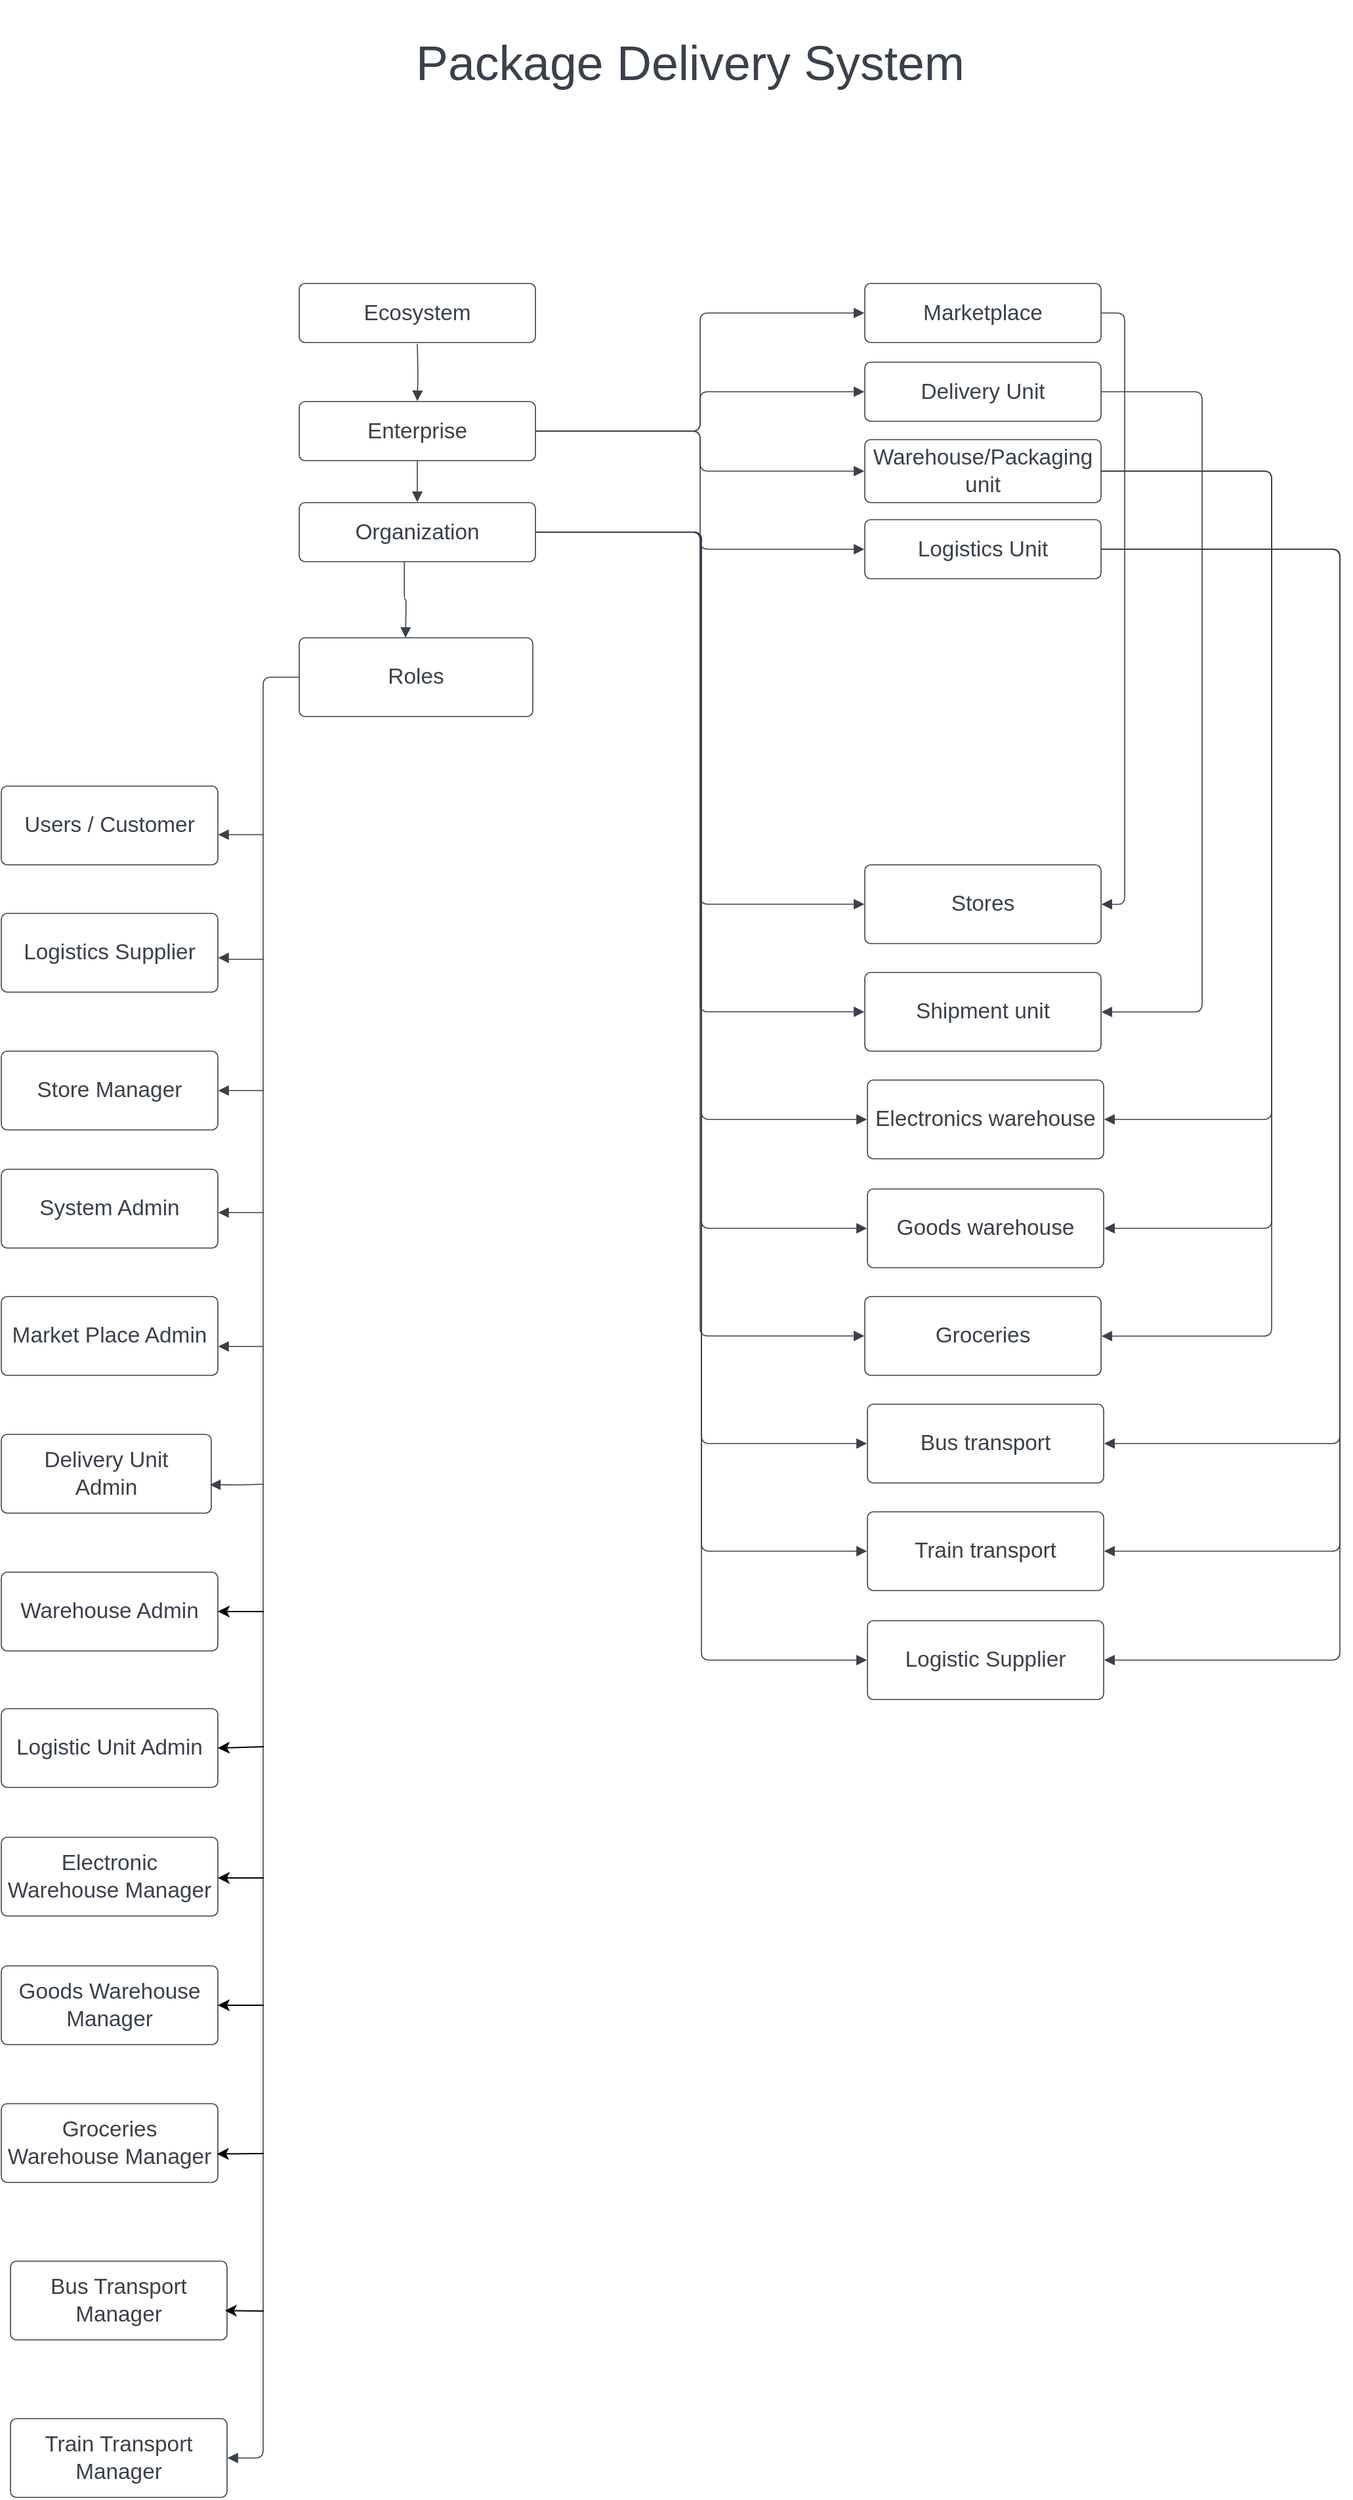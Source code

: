 <mxfile version="20.3.0" type="device"><diagram id="_KM4cDrB0EfIbskarzu1" name="Page-1"><mxGraphModel dx="1209" dy="3044" grid="1" gridSize="10" guides="1" tooltips="1" connect="1" arrows="1" fold="1" page="1" pageScale="1" pageWidth="850" pageHeight="1100" math="0" shadow="0"><root><mxCell id="0"/><mxCell id="1" parent="0"/><UserObject label="Marketplace" lucidchartObjectId="tSN~vLJCm10G" id="TguIyrNCBY1Vem0He5Pm-1"><mxCell style="html=1;overflow=block;blockSpacing=1;whiteSpace=wrap;fontSize=16.7;fontColor=#3a414a;spacing=3.8;strokeColor=#3a414a;strokeOpacity=100;rounded=1;absoluteArcSize=1;arcSize=9;strokeWidth=0.8;" vertex="1" parent="1"><mxGeometry x="698" y="-1925" width="180" height="45" as="geometry"/></mxCell></UserObject><UserObject label="Delivery Unit" lucidchartObjectId="tSN~O~~z7RpN" id="TguIyrNCBY1Vem0He5Pm-2"><mxCell style="html=1;overflow=block;blockSpacing=1;whiteSpace=wrap;fontSize=16.7;fontColor=#3a414a;spacing=3.8;strokeColor=#3a414a;strokeOpacity=100;rounded=1;absoluteArcSize=1;arcSize=9;strokeWidth=0.8;" vertex="1" parent="1"><mxGeometry x="698" y="-1865" width="180" height="45" as="geometry"/></mxCell></UserObject><UserObject label="Warehouse/Packaging unit" lucidchartObjectId="tSN~8DPMY.2r" id="TguIyrNCBY1Vem0He5Pm-3"><mxCell style="html=1;overflow=block;blockSpacing=1;whiteSpace=wrap;fontSize=16.7;fontColor=#3a414a;spacing=3.8;strokeColor=#3a414a;strokeOpacity=100;rounded=1;absoluteArcSize=1;arcSize=9;strokeWidth=0.8;" vertex="1" parent="1"><mxGeometry x="698" y="-1806" width="180" height="48" as="geometry"/></mxCell></UserObject><UserObject label="Logistics Unit" lucidchartObjectId="tSN~siSAzI_0" id="TguIyrNCBY1Vem0He5Pm-4"><mxCell style="html=1;overflow=block;blockSpacing=1;whiteSpace=wrap;fontSize=16.7;fontColor=#3a414a;spacing=3.8;strokeColor=#3a414a;strokeOpacity=100;rounded=1;absoluteArcSize=1;arcSize=9;strokeWidth=0.8;" vertex="1" parent="1"><mxGeometry x="698" y="-1745" width="180" height="45" as="geometry"/></mxCell></UserObject><UserObject label="Stores" lucidchartObjectId="tSN~NDd2UNOE" id="TguIyrNCBY1Vem0He5Pm-5"><mxCell style="html=1;overflow=block;blockSpacing=1;whiteSpace=wrap;fontSize=16.7;fontColor=#3a414a;spacing=3.8;strokeColor=#3a414a;strokeOpacity=100;rounded=1;absoluteArcSize=1;arcSize=9;strokeWidth=0.8;" vertex="1" parent="1"><mxGeometry x="698" y="-1482" width="180" height="60" as="geometry"/></mxCell></UserObject><UserObject label="Shipment unit" lucidchartObjectId="tSN~9L.P8kMw" id="TguIyrNCBY1Vem0He5Pm-6"><mxCell style="html=1;overflow=block;blockSpacing=1;whiteSpace=wrap;fontSize=16.7;fontColor=#3a414a;spacing=3.8;strokeColor=#3a414a;strokeOpacity=100;rounded=1;absoluteArcSize=1;arcSize=9;strokeWidth=0.8;" vertex="1" parent="1"><mxGeometry x="698" y="-1400" width="180" height="60" as="geometry"/></mxCell></UserObject><UserObject label="Electronics warehouse" lucidchartObjectId="tSN~ZNoK3hHA" id="TguIyrNCBY1Vem0He5Pm-7"><mxCell style="html=1;overflow=block;blockSpacing=1;whiteSpace=wrap;fontSize=16.7;fontColor=#3a414a;spacing=3.8;strokeColor=#3a414a;strokeOpacity=100;rounded=1;absoluteArcSize=1;arcSize=9;strokeWidth=0.8;" vertex="1" parent="1"><mxGeometry x="700" y="-1318" width="180" height="60" as="geometry"/></mxCell></UserObject><UserObject label="Goods warehouse" lucidchartObjectId="tSN~jDUK31ee" id="TguIyrNCBY1Vem0He5Pm-8"><mxCell style="html=1;overflow=block;blockSpacing=1;whiteSpace=wrap;fontSize=16.7;fontColor=#3a414a;spacing=3.8;strokeColor=#3a414a;strokeOpacity=100;rounded=1;absoluteArcSize=1;arcSize=9;strokeWidth=0.8;" vertex="1" parent="1"><mxGeometry x="700" y="-1235" width="180" height="60" as="geometry"/></mxCell></UserObject><UserObject label="Groceries" lucidchartObjectId="tSN~SnhnJPUl" id="TguIyrNCBY1Vem0He5Pm-9"><mxCell style="html=1;overflow=block;blockSpacing=1;whiteSpace=wrap;fontSize=16.7;fontColor=#3a414a;spacing=3.8;strokeColor=#3a414a;strokeOpacity=100;rounded=1;absoluteArcSize=1;arcSize=9;strokeWidth=0.8;" vertex="1" parent="1"><mxGeometry x="698" y="-1153" width="180" height="60" as="geometry"/></mxCell></UserObject><UserObject label="Package Delivery System" lucidchartObjectId="tSN~s5eZ_TBE" id="TguIyrNCBY1Vem0He5Pm-10"><mxCell style="html=1;overflow=block;blockSpacing=1;whiteSpace=wrap;fontSize=36.7;fontColor=#3a414a;spacing=3.8;strokeOpacity=0;fillOpacity=0;rounded=1;absoluteArcSize=1;arcSize=9;fillColor=#ffffff;strokeWidth=0.8;" vertex="1" parent="1"><mxGeometry x="310" y="-2140" width="510" height="95" as="geometry"/></mxCell></UserObject><UserObject label="Bus transport" lucidchartObjectId="tSN~DkGbWTEy" id="TguIyrNCBY1Vem0He5Pm-11"><mxCell style="html=1;overflow=block;blockSpacing=1;whiteSpace=wrap;fontSize=16.7;fontColor=#3a414a;spacing=3.8;strokeColor=#3a414a;strokeOpacity=100;rounded=1;absoluteArcSize=1;arcSize=9;strokeWidth=0.8;" vertex="1" parent="1"><mxGeometry x="700" y="-1071" width="180" height="60" as="geometry"/></mxCell></UserObject><UserObject label="Train transport" lucidchartObjectId="tSN~CgnWLvPT" id="TguIyrNCBY1Vem0He5Pm-12"><mxCell style="html=1;overflow=block;blockSpacing=1;whiteSpace=wrap;fontSize=16.7;fontColor=#3a414a;spacing=3.8;strokeColor=#3a414a;strokeOpacity=100;rounded=1;absoluteArcSize=1;arcSize=9;strokeWidth=0.8;" vertex="1" parent="1"><mxGeometry x="700" y="-989" width="180" height="60" as="geometry"/></mxCell></UserObject><UserObject label="Roles" lucidchartObjectId="tSN~dhndBhGU" id="TguIyrNCBY1Vem0He5Pm-13"><mxCell style="html=1;overflow=block;blockSpacing=1;whiteSpace=wrap;fontSize=16.7;fontColor=#3a414a;spacing=3.8;strokeColor=#3a414a;strokeOpacity=100;rounded=1;absoluteArcSize=1;arcSize=9;strokeWidth=0.8;" vertex="1" parent="1"><mxGeometry x="267" y="-1655" width="178" height="60" as="geometry"/></mxCell></UserObject><UserObject label="Users / Customer" lucidchartObjectId="tSN~Y90aUjg5" id="TguIyrNCBY1Vem0He5Pm-14"><mxCell style="html=1;overflow=block;blockSpacing=1;whiteSpace=wrap;fontSize=16.7;fontColor=#3a414a;spacing=3.8;strokeColor=#3a414a;strokeOpacity=100;rounded=1;absoluteArcSize=1;arcSize=9;strokeWidth=0.8;" vertex="1" parent="1"><mxGeometry x="40" y="-1542" width="165" height="60" as="geometry"/></mxCell></UserObject><UserObject label="Market Place Admin" lucidchartObjectId="tSN~5wTDY0Ns" id="TguIyrNCBY1Vem0He5Pm-15"><mxCell style="html=1;overflow=block;blockSpacing=1;whiteSpace=wrap;fontSize=16.7;fontColor=#3a414a;spacing=3.8;strokeColor=#3a414a;strokeOpacity=100;rounded=1;absoluteArcSize=1;arcSize=9;strokeWidth=0.8;" vertex="1" parent="1"><mxGeometry x="40" y="-1153" width="165" height="60" as="geometry"/></mxCell></UserObject><UserObject label="Logistic Supplier" lucidchartObjectId="tSN~a6cy~Z0o" id="TguIyrNCBY1Vem0He5Pm-16"><mxCell style="html=1;overflow=block;blockSpacing=1;whiteSpace=wrap;fontSize=16.7;fontColor=#3a414a;spacing=3.8;strokeColor=#3a414a;strokeOpacity=100;rounded=1;absoluteArcSize=1;arcSize=9;strokeWidth=0.8;" vertex="1" parent="1"><mxGeometry x="700" y="-906" width="180" height="60" as="geometry"/></mxCell></UserObject><UserObject label="" lucidchartObjectId="bUN~YEkb4Kt9" id="TguIyrNCBY1Vem0He5Pm-17"><mxCell style="html=1;jettySize=18;whiteSpace=wrap;fontSize=13;strokeColor=#3a414a;strokeOpacity=100;strokeWidth=0.8;rounded=1;arcSize=12;edgeStyle=orthogonalEdgeStyle;startArrow=none;endArrow=block;endFill=1;exitX=1.002;exitY=0.5;exitPerimeter=0;entryX=1.002;entryY=0.502;entryPerimeter=0;" edge="1" parent="1" source="TguIyrNCBY1Vem0He5Pm-1" target="TguIyrNCBY1Vem0He5Pm-5"><mxGeometry width="100" height="100" relative="1" as="geometry"><Array as="points"/></mxGeometry></mxCell></UserObject><UserObject label="" lucidchartObjectId="hUN~eSsBcn6v" id="TguIyrNCBY1Vem0He5Pm-18"><mxCell style="html=1;jettySize=18;whiteSpace=wrap;fontSize=13;strokeColor=#3a414a;strokeOpacity=100;strokeWidth=0.8;rounded=1;arcSize=12;edgeStyle=orthogonalEdgeStyle;startArrow=none;endArrow=block;endFill=1;exitX=1.002;exitY=0.5;exitPerimeter=0;entryX=1.002;entryY=0.502;entryPerimeter=0;" edge="1" parent="1" source="TguIyrNCBY1Vem0He5Pm-2" target="TguIyrNCBY1Vem0He5Pm-6"><mxGeometry width="100" height="100" relative="1" as="geometry"><Array as="points"><mxPoint x="955" y="-1842"/><mxPoint x="955" y="-1370"/></Array></mxGeometry></mxCell></UserObject><UserObject label="" lucidchartObjectId="CUN~DBPP5UF8" id="TguIyrNCBY1Vem0He5Pm-19"><mxCell style="html=1;jettySize=18;whiteSpace=wrap;fontSize=13;strokeColor=#3a414a;strokeOpacity=100;strokeWidth=0.8;rounded=1;arcSize=12;edgeStyle=orthogonalEdgeStyle;startArrow=none;endArrow=block;endFill=1;exitX=1.002;exitY=0.5;exitPerimeter=0;entryX=1.002;entryY=0.502;entryPerimeter=0;" edge="1" parent="1" source="TguIyrNCBY1Vem0He5Pm-3" target="TguIyrNCBY1Vem0He5Pm-9"><mxGeometry width="100" height="100" relative="1" as="geometry"><Array as="points"><mxPoint x="1008" y="-1782"/><mxPoint x="1008" y="-1123"/></Array></mxGeometry></mxCell></UserObject><UserObject label="" lucidchartObjectId="SUN~gZeoN06Q" id="TguIyrNCBY1Vem0He5Pm-20"><mxCell style="html=1;jettySize=18;whiteSpace=wrap;fontSize=13;strokeColor=#3a414a;strokeOpacity=100;strokeWidth=0.8;rounded=1;arcSize=12;edgeStyle=orthogonalEdgeStyle;startArrow=none;endArrow=block;endFill=1;exitX=1.002;exitY=0.5;exitPerimeter=0;entryX=1.002;entryY=0.5;entryPerimeter=0;" edge="1" parent="1" source="TguIyrNCBY1Vem0He5Pm-4" target="TguIyrNCBY1Vem0He5Pm-11"><mxGeometry width="100" height="100" relative="1" as="geometry"><Array as="points"><mxPoint x="1060" y="-1722"/><mxPoint x="1060" y="-1041"/></Array></mxGeometry></mxCell></UserObject><UserObject label="" lucidchartObjectId="7UN~zGNMoYr0" id="TguIyrNCBY1Vem0He5Pm-21"><mxCell style="html=1;jettySize=18;whiteSpace=wrap;fontSize=13;strokeColor=#3a414a;strokeOpacity=100;strokeWidth=0.8;rounded=1;arcSize=12;edgeStyle=orthogonalEdgeStyle;startArrow=none;endArrow=block;endFill=1;exitX=1.002;exitY=0.5;exitPerimeter=0;entryX=1.002;entryY=0.5;entryPerimeter=0;" edge="1" parent="1" source="TguIyrNCBY1Vem0He5Pm-4" target="TguIyrNCBY1Vem0He5Pm-12"><mxGeometry width="100" height="100" relative="1" as="geometry"><Array as="points"><mxPoint x="1060" y="-1722"/><mxPoint x="1060" y="-959"/></Array></mxGeometry></mxCell></UserObject><UserObject label="" lucidchartObjectId="fVN~CTbBrCxQ" id="TguIyrNCBY1Vem0He5Pm-22"><mxCell style="html=1;jettySize=18;whiteSpace=wrap;fontSize=13;strokeColor=#3a414a;strokeOpacity=100;strokeWidth=0.8;rounded=1;arcSize=12;edgeStyle=orthogonalEdgeStyle;startArrow=none;endArrow=block;endFill=1;exitX=1.002;exitY=0.5;exitPerimeter=0;entryX=1.002;entryY=0.5;entryPerimeter=0;" edge="1" parent="1" source="TguIyrNCBY1Vem0He5Pm-4" target="TguIyrNCBY1Vem0He5Pm-16"><mxGeometry width="100" height="100" relative="1" as="geometry"><Array as="points"><mxPoint x="1060" y="-1722"/><mxPoint x="1060" y="-876"/></Array></mxGeometry></mxCell></UserObject><UserObject label="" lucidchartObjectId="zVN~wTkjV6k9" id="TguIyrNCBY1Vem0He5Pm-23"><mxCell style="html=1;jettySize=18;whiteSpace=wrap;fontSize=13;strokeColor=#3a414a;strokeOpacity=100;strokeWidth=0.8;rounded=1;arcSize=12;edgeStyle=orthogonalEdgeStyle;startArrow=none;endArrow=block;endFill=1;exitX=1.002;exitY=0.5;exitPerimeter=0;entryX=1.002;entryY=0.5;entryPerimeter=0;" edge="1" parent="1" source="TguIyrNCBY1Vem0He5Pm-3" target="TguIyrNCBY1Vem0He5Pm-7"><mxGeometry width="100" height="100" relative="1" as="geometry"><Array as="points"><mxPoint x="1008" y="-1782"/><mxPoint x="1008" y="-1288"/></Array></mxGeometry></mxCell></UserObject><UserObject label="" lucidchartObjectId="LVN~q8MSu2B1" id="TguIyrNCBY1Vem0He5Pm-24"><mxCell style="html=1;jettySize=18;whiteSpace=wrap;fontSize=13;strokeColor=#3a414a;strokeOpacity=100;strokeWidth=0.8;rounded=1;arcSize=12;edgeStyle=orthogonalEdgeStyle;startArrow=none;endArrow=block;endFill=1;exitX=1.002;exitY=0.5;exitPerimeter=0;entryX=1.002;entryY=0.5;entryPerimeter=0;" edge="1" parent="1" source="TguIyrNCBY1Vem0He5Pm-3" target="TguIyrNCBY1Vem0He5Pm-8"><mxGeometry width="100" height="100" relative="1" as="geometry"><Array as="points"><mxPoint x="1008" y="-1782"/><mxPoint x="1008" y="-1205"/></Array></mxGeometry></mxCell></UserObject><UserObject label="Store Manager" lucidchartObjectId="jXN~RTO-Z6fX" id="TguIyrNCBY1Vem0He5Pm-25"><mxCell style="html=1;overflow=block;blockSpacing=1;whiteSpace=wrap;fontSize=16.7;fontColor=#3a414a;spacing=3.8;strokeColor=#3a414a;strokeOpacity=100;rounded=1;absoluteArcSize=1;arcSize=9;strokeWidth=0.8;" vertex="1" parent="1"><mxGeometry x="40" y="-1340" width="165" height="60" as="geometry"/></mxCell></UserObject><UserObject label="Ecosystem" lucidchartObjectId="SYN~JrMBCRuX" id="TguIyrNCBY1Vem0He5Pm-26"><mxCell style="html=1;overflow=block;blockSpacing=1;whiteSpace=wrap;fontSize=16.7;fontColor=#3a414a;spacing=3.8;strokeColor=#3a414a;strokeOpacity=100;rounded=1;absoluteArcSize=1;arcSize=9;strokeWidth=0.8;" vertex="1" parent="1"><mxGeometry x="267" y="-1925" width="180" height="45" as="geometry"/></mxCell></UserObject><UserObject label="Enterprise" lucidchartObjectId="SYN~NvYu~0KY" id="TguIyrNCBY1Vem0He5Pm-27"><mxCell style="html=1;overflow=block;blockSpacing=1;whiteSpace=wrap;fontSize=16.7;fontColor=#3a414a;spacing=3.8;strokeColor=#3a414a;strokeOpacity=100;rounded=1;absoluteArcSize=1;arcSize=9;strokeWidth=0.8;" vertex="1" parent="1"><mxGeometry x="267" y="-1835" width="180" height="45" as="geometry"/></mxCell></UserObject><UserObject label="" lucidchartObjectId="SYN~x406wvF~" id="TguIyrNCBY1Vem0He5Pm-28"><mxCell style="html=1;jettySize=18;whiteSpace=wrap;fontSize=13;strokeColor=#3a414a;strokeOpacity=100;strokeWidth=0.8;rounded=1;arcSize=12;edgeStyle=orthogonalEdgeStyle;startArrow=none;endArrow=block;endFill=1;exitX=1.002;exitY=0.5;exitPerimeter=0;entryX=-0.002;entryY=0.5;entryPerimeter=0;" edge="1" parent="1" source="TguIyrNCBY1Vem0He5Pm-27" target="TguIyrNCBY1Vem0He5Pm-1"><mxGeometry width="100" height="100" relative="1" as="geometry"><Array as="points"/></mxGeometry></mxCell></UserObject><UserObject label="" lucidchartObjectId="SYN~-cWfpF0e" id="TguIyrNCBY1Vem0He5Pm-29"><mxCell style="html=1;jettySize=18;whiteSpace=wrap;fontSize=13;strokeColor=#3a414a;strokeOpacity=100;strokeWidth=0.8;rounded=1;arcSize=12;edgeStyle=orthogonalEdgeStyle;startArrow=none;endArrow=block;endFill=1;exitX=1.002;exitY=0.5;exitPerimeter=0;entryX=-0.002;entryY=0.5;entryPerimeter=0;" edge="1" parent="1" source="TguIyrNCBY1Vem0He5Pm-27" target="TguIyrNCBY1Vem0He5Pm-2"><mxGeometry width="100" height="100" relative="1" as="geometry"><Array as="points"/></mxGeometry></mxCell></UserObject><UserObject label="" lucidchartObjectId="SYN~~saYY6I4" id="TguIyrNCBY1Vem0He5Pm-30"><mxCell style="html=1;jettySize=18;whiteSpace=wrap;fontSize=13;strokeColor=#3a414a;strokeOpacity=100;strokeWidth=0.8;rounded=1;arcSize=12;edgeStyle=orthogonalEdgeStyle;startArrow=none;endArrow=block;endFill=1;exitX=1.002;exitY=0.5;exitPerimeter=0;entryX=-0.002;entryY=0.5;entryPerimeter=0;" edge="1" parent="1" source="TguIyrNCBY1Vem0He5Pm-27" target="TguIyrNCBY1Vem0He5Pm-3"><mxGeometry width="100" height="100" relative="1" as="geometry"><Array as="points"/></mxGeometry></mxCell></UserObject><UserObject label="" lucidchartObjectId="SYN~utiJjojd" id="TguIyrNCBY1Vem0He5Pm-31"><mxCell style="html=1;jettySize=18;whiteSpace=wrap;fontSize=13;strokeColor=#3a414a;strokeOpacity=100;strokeWidth=0.8;rounded=1;arcSize=12;edgeStyle=orthogonalEdgeStyle;startArrow=none;endArrow=block;endFill=1;entryX=0.5;entryY=-0.008;entryPerimeter=0;" edge="1" parent="1" target="TguIyrNCBY1Vem0He5Pm-27"><mxGeometry width="100" height="100" relative="1" as="geometry"><Array as="points"/><mxPoint x="357" y="-1879" as="sourcePoint"/></mxGeometry></mxCell></UserObject><UserObject label="" lucidchartObjectId="SYN~1u2w6J3N" id="TguIyrNCBY1Vem0He5Pm-32"><mxCell style="html=1;jettySize=18;whiteSpace=wrap;fontSize=13;strokeColor=#3a414a;strokeOpacity=100;strokeWidth=0.8;rounded=1;arcSize=12;edgeStyle=orthogonalEdgeStyle;startArrow=none;endArrow=block;endFill=1;exitX=0.445;exitY=1.008;exitPerimeter=0;" edge="1" parent="1" source="TguIyrNCBY1Vem0He5Pm-34"><mxGeometry width="100" height="100" relative="1" as="geometry"><Array as="points"/><mxPoint x="348" y="-1655" as="targetPoint"/></mxGeometry></mxCell></UserObject><UserObject label="" lucidchartObjectId="SYN~ySkYTe_g" id="TguIyrNCBY1Vem0He5Pm-33"><mxCell style="html=1;jettySize=18;whiteSpace=wrap;fontSize=13;strokeColor=#3a414a;strokeOpacity=100;strokeWidth=0.8;rounded=1;arcSize=12;edgeStyle=orthogonalEdgeStyle;startArrow=none;endArrow=block;endFill=1;exitX=1.002;exitY=0.5;exitPerimeter=0;entryX=-0.002;entryY=0.5;entryPerimeter=0;" edge="1" parent="1" source="TguIyrNCBY1Vem0He5Pm-27" target="TguIyrNCBY1Vem0He5Pm-4"><mxGeometry width="100" height="100" relative="1" as="geometry"><Array as="points"/></mxGeometry></mxCell></UserObject><UserObject label="Organization" lucidchartObjectId="x2N~.MVEPT6." id="TguIyrNCBY1Vem0He5Pm-34"><mxCell style="html=1;overflow=block;blockSpacing=1;whiteSpace=wrap;fontSize=16.7;fontColor=#3a414a;spacing=3.8;strokeColor=#3a414a;strokeOpacity=100;rounded=1;absoluteArcSize=1;arcSize=9;strokeWidth=0.8;" vertex="1" parent="1"><mxGeometry x="267" y="-1758" width="180" height="45" as="geometry"/></mxCell></UserObject><UserObject label="" lucidchartObjectId="p3N~YNfLUSI4" id="TguIyrNCBY1Vem0He5Pm-35"><mxCell style="html=1;jettySize=18;whiteSpace=wrap;fontSize=13;strokeColor=#3a414a;strokeOpacity=100;strokeWidth=0.8;rounded=1;arcSize=12;edgeStyle=orthogonalEdgeStyle;startArrow=none;endArrow=block;endFill=1;exitX=0.5;exitY=1.008;exitPerimeter=0;entryX=0.5;entryY=-0.008;entryPerimeter=0;" edge="1" parent="1" source="TguIyrNCBY1Vem0He5Pm-27" target="TguIyrNCBY1Vem0He5Pm-34"><mxGeometry width="100" height="100" relative="1" as="geometry"><Array as="points"/></mxGeometry></mxCell></UserObject><UserObject label="" lucidchartObjectId="V3N~2B8aoF8s" id="TguIyrNCBY1Vem0He5Pm-36"><mxCell style="html=1;jettySize=18;whiteSpace=wrap;fontSize=13;strokeColor=#3a414a;strokeOpacity=100;strokeWidth=0.8;rounded=1;arcSize=12;edgeStyle=orthogonalEdgeStyle;startArrow=none;endArrow=block;endFill=1;exitX=1.002;exitY=0.5;exitPerimeter=0;entryX=-0.002;entryY=0.5;entryPerimeter=0;" edge="1" parent="1" source="TguIyrNCBY1Vem0He5Pm-34" target="TguIyrNCBY1Vem0He5Pm-5"><mxGeometry width="100" height="100" relative="1" as="geometry"><Array as="points"/></mxGeometry></mxCell></UserObject><UserObject label="" lucidchartObjectId="73N~XwETkp4V" id="TguIyrNCBY1Vem0He5Pm-37"><mxCell style="html=1;jettySize=18;whiteSpace=wrap;fontSize=13;strokeColor=#3a414a;strokeOpacity=100;strokeWidth=0.8;rounded=1;arcSize=12;edgeStyle=orthogonalEdgeStyle;startArrow=none;endArrow=block;endFill=1;exitX=1.002;exitY=0.5;exitPerimeter=0;entryX=-0.002;entryY=0.5;entryPerimeter=0;" edge="1" parent="1" source="TguIyrNCBY1Vem0He5Pm-34" target="TguIyrNCBY1Vem0He5Pm-6"><mxGeometry width="100" height="100" relative="1" as="geometry"><Array as="points"/></mxGeometry></mxCell></UserObject><UserObject label="" lucidchartObjectId="m4N~-xgMmplm" id="TguIyrNCBY1Vem0He5Pm-38"><mxCell style="html=1;jettySize=18;whiteSpace=wrap;fontSize=13;strokeColor=#3a414a;strokeOpacity=100;strokeWidth=0.8;rounded=1;arcSize=12;edgeStyle=orthogonalEdgeStyle;startArrow=none;endArrow=block;endFill=1;exitX=1.002;exitY=0.5;exitPerimeter=0;entryX=-0.002;entryY=0.5;entryPerimeter=0;" edge="1" parent="1" source="TguIyrNCBY1Vem0He5Pm-34" target="TguIyrNCBY1Vem0He5Pm-7"><mxGeometry width="100" height="100" relative="1" as="geometry"><Array as="points"/></mxGeometry></mxCell></UserObject><UserObject label="" lucidchartObjectId="J4N~wBIKY.2Q" id="TguIyrNCBY1Vem0He5Pm-39"><mxCell style="html=1;jettySize=18;whiteSpace=wrap;fontSize=13;strokeColor=#3a414a;strokeOpacity=100;strokeWidth=0.8;rounded=1;arcSize=12;edgeStyle=orthogonalEdgeStyle;startArrow=none;endArrow=block;endFill=1;exitX=1.002;exitY=0.5;exitPerimeter=0;entryX=-0.002;entryY=0.5;entryPerimeter=0;" edge="1" parent="1" source="TguIyrNCBY1Vem0He5Pm-34" target="TguIyrNCBY1Vem0He5Pm-8"><mxGeometry width="100" height="100" relative="1" as="geometry"><Array as="points"/></mxGeometry></mxCell></UserObject><UserObject label="" lucidchartObjectId="T4N~bqn62h0x" id="TguIyrNCBY1Vem0He5Pm-40"><mxCell style="html=1;jettySize=18;whiteSpace=wrap;fontSize=13;strokeColor=#3a414a;strokeOpacity=100;strokeWidth=0.8;rounded=1;arcSize=12;edgeStyle=orthogonalEdgeStyle;startArrow=none;endArrow=block;endFill=1;exitX=1.002;exitY=0.5;exitPerimeter=0;entryX=-0.002;entryY=0.5;entryPerimeter=0;" edge="1" parent="1" source="TguIyrNCBY1Vem0He5Pm-34" target="TguIyrNCBY1Vem0He5Pm-9"><mxGeometry width="100" height="100" relative="1" as="geometry"><Array as="points"/></mxGeometry></mxCell></UserObject><UserObject label="" lucidchartObjectId="64N~zER9DNFB" id="TguIyrNCBY1Vem0He5Pm-41"><mxCell style="html=1;jettySize=18;whiteSpace=wrap;fontSize=13;strokeColor=#3a414a;strokeOpacity=100;strokeWidth=0.8;rounded=1;arcSize=12;edgeStyle=orthogonalEdgeStyle;startArrow=none;endArrow=block;endFill=1;exitX=1.002;exitY=0.5;exitPerimeter=0;entryX=-0.002;entryY=0.5;entryPerimeter=0;" edge="1" parent="1" source="TguIyrNCBY1Vem0He5Pm-34" target="TguIyrNCBY1Vem0He5Pm-11"><mxGeometry width="100" height="100" relative="1" as="geometry"><Array as="points"/></mxGeometry></mxCell></UserObject><UserObject label="" lucidchartObjectId="g5N~yy9yt6.4" id="TguIyrNCBY1Vem0He5Pm-42"><mxCell style="html=1;jettySize=18;whiteSpace=wrap;fontSize=13;strokeColor=#3a414a;strokeOpacity=100;strokeWidth=0.8;rounded=1;arcSize=12;edgeStyle=orthogonalEdgeStyle;startArrow=none;endArrow=block;endFill=1;exitX=1.002;exitY=0.5;exitPerimeter=0;entryX=-0.002;entryY=0.5;entryPerimeter=0;" edge="1" parent="1" source="TguIyrNCBY1Vem0He5Pm-34" target="TguIyrNCBY1Vem0He5Pm-12"><mxGeometry width="100" height="100" relative="1" as="geometry"><Array as="points"/></mxGeometry></mxCell></UserObject><UserObject label="" lucidchartObjectId="t5N~luWsD86X" id="TguIyrNCBY1Vem0He5Pm-43"><mxCell style="html=1;jettySize=18;whiteSpace=wrap;fontSize=13;strokeColor=#3a414a;strokeOpacity=100;strokeWidth=0.8;rounded=1;arcSize=12;edgeStyle=orthogonalEdgeStyle;startArrow=none;endArrow=block;endFill=1;exitX=1.002;exitY=0.5;exitPerimeter=0;entryX=-0.002;entryY=0.5;entryPerimeter=0;" edge="1" parent="1" source="TguIyrNCBY1Vem0He5Pm-34" target="TguIyrNCBY1Vem0He5Pm-16"><mxGeometry width="100" height="100" relative="1" as="geometry"><Array as="points"/></mxGeometry></mxCell></UserObject><UserObject label="Delivery Unit &lt;br&gt;Admin" lucidchartObjectId="aDP~PGPCfzHP" id="TguIyrNCBY1Vem0He5Pm-44"><mxCell style="points=[[0.804,0.323,0]];html=1;overflow=block;blockSpacing=1;whiteSpace=wrap;fontSize=16.7;fontColor=#3a414a;spacing=3.8;strokeColor=#3a414a;strokeOpacity=100;rounded=1;absoluteArcSize=1;arcSize=9;strokeWidth=0.8;" vertex="1" parent="1"><mxGeometry x="40" y="-1048" width="160" height="60" as="geometry"/></mxCell></UserObject><UserObject label="Warehouse Admin" lucidchartObjectId="RDP~3jLowXlu" id="TguIyrNCBY1Vem0He5Pm-45"><mxCell style="html=1;overflow=block;blockSpacing=1;whiteSpace=wrap;fontSize=16.7;fontColor=#3a414a;spacing=3.8;strokeColor=#3a414a;strokeOpacity=100;rounded=1;absoluteArcSize=1;arcSize=9;strokeWidth=0.8;" vertex="1" parent="1"><mxGeometry x="40" y="-943" width="165" height="60" as="geometry"/></mxCell></UserObject><UserObject label="Logistic Unit Admin" lucidchartObjectId="pGP~9AlvLMV0" id="TguIyrNCBY1Vem0He5Pm-46"><mxCell style="html=1;overflow=block;blockSpacing=1;whiteSpace=wrap;fontSize=16.7;fontColor=#3a414a;spacing=3.8;strokeColor=#3a414a;strokeOpacity=100;rounded=1;absoluteArcSize=1;arcSize=9;strokeWidth=0.8;" vertex="1" parent="1"><mxGeometry x="40" y="-839" width="165" height="60" as="geometry"/></mxCell></UserObject><UserObject label="Electronic  Warehouse Manager" lucidchartObjectId="EHP~YQ.~IEJH" id="TguIyrNCBY1Vem0He5Pm-47"><mxCell style="html=1;overflow=block;blockSpacing=1;whiteSpace=wrap;fontSize=16.7;fontColor=#3a414a;spacing=3.8;strokeColor=#3a414a;strokeOpacity=100;rounded=1;absoluteArcSize=1;arcSize=9;strokeWidth=0.8;" vertex="1" parent="1"><mxGeometry x="40" y="-741" width="165" height="60" as="geometry"/></mxCell></UserObject><UserObject label="Goods Warehouse Manager" lucidchartObjectId="zIP~dOQMaEuy" id="TguIyrNCBY1Vem0He5Pm-48"><mxCell style="html=1;overflow=block;blockSpacing=1;whiteSpace=wrap;fontSize=16.7;fontColor=#3a414a;spacing=3.8;strokeColor=#3a414a;strokeOpacity=100;rounded=1;absoluteArcSize=1;arcSize=9;strokeWidth=0.8;" vertex="1" parent="1"><mxGeometry x="40" y="-643" width="165" height="60" as="geometry"/></mxCell></UserObject><UserObject label="Groceries Warehouse Manager" lucidchartObjectId="-IP~WVrkgcwa" id="TguIyrNCBY1Vem0He5Pm-49"><mxCell style="html=1;overflow=block;blockSpacing=1;whiteSpace=wrap;fontSize=16.7;fontColor=#3a414a;spacing=3.8;strokeColor=#3a414a;strokeOpacity=100;rounded=1;absoluteArcSize=1;arcSize=9;strokeWidth=0.8;" vertex="1" parent="1"><mxGeometry x="40" y="-538" width="165" height="60" as="geometry"/></mxCell></UserObject><UserObject label="Bus Transport Manager" lucidchartObjectId="sLP~SIE8shRS" id="TguIyrNCBY1Vem0He5Pm-50"><mxCell style="html=1;overflow=block;blockSpacing=1;whiteSpace=wrap;fontSize=16.7;fontColor=#3a414a;spacing=3.8;strokeColor=#3a414a;strokeOpacity=100;rounded=1;absoluteArcSize=1;arcSize=9;strokeWidth=0.8;" vertex="1" parent="1"><mxGeometry x="47" y="-418" width="165" height="60" as="geometry"/></mxCell></UserObject><UserObject label="Train Transport Manager" lucidchartObjectId="MLP~xOkIbmH7" id="TguIyrNCBY1Vem0He5Pm-51"><mxCell style="html=1;overflow=block;blockSpacing=1;whiteSpace=wrap;fontSize=16.7;fontColor=#3a414a;spacing=3.8;strokeColor=#3a414a;strokeOpacity=100;rounded=1;absoluteArcSize=1;arcSize=9;strokeWidth=0.8;" vertex="1" parent="1"><mxGeometry x="47" y="-298" width="165" height="60" as="geometry"/></mxCell></UserObject><UserObject label="Logistics Supplier" lucidchartObjectId="3OP~mNyQ_7F~" id="TguIyrNCBY1Vem0He5Pm-52"><mxCell style="html=1;overflow=block;blockSpacing=1;whiteSpace=wrap;fontSize=16.7;fontColor=#3a414a;spacing=3.8;strokeColor=#3a414a;strokeOpacity=100;rounded=1;absoluteArcSize=1;arcSize=9;strokeWidth=0.8;" vertex="1" parent="1"><mxGeometry x="40" y="-1445" width="165" height="60" as="geometry"/></mxCell></UserObject><UserObject label="System Admin" lucidchartObjectId="4QP~~hcnSGV8" id="TguIyrNCBY1Vem0He5Pm-53"><mxCell style="html=1;overflow=block;blockSpacing=1;whiteSpace=wrap;fontSize=16.7;fontColor=#3a414a;spacing=3.8;strokeColor=#3a414a;strokeOpacity=100;rounded=1;absoluteArcSize=1;arcSize=9;strokeWidth=0.8;" vertex="1" parent="1"><mxGeometry x="40" y="-1250" width="165" height="60" as="geometry"/></mxCell></UserObject><UserObject label="" lucidchartObjectId="ESP~45m.1XPR" id="TguIyrNCBY1Vem0He5Pm-54"><mxCell style="html=1;jettySize=18;whiteSpace=wrap;fontSize=13;strokeColor=#3a414a;strokeOpacity=100;strokeWidth=0.8;rounded=1;arcSize=12;edgeStyle=orthogonalEdgeStyle;startArrow=none;endArrow=block;endFill=1;exitX=-0.002;exitY=0.5;exitPerimeter=0;entryX=1.002;entryY=0.5;entryPerimeter=0;" edge="1" parent="1" source="TguIyrNCBY1Vem0He5Pm-13" target="TguIyrNCBY1Vem0He5Pm-51"><mxGeometry width="100" height="100" relative="1" as="geometry"><Array as="points"/></mxGeometry></mxCell></UserObject><UserObject label="" lucidchartObjectId="4SP~632ZNc7s" id="TguIyrNCBY1Vem0He5Pm-55"><mxCell style="html=1;jettySize=18;whiteSpace=wrap;fontSize=13;strokeColor=#3a414a;strokeOpacity=100;strokeWidth=0.8;rounded=1;arcSize=12;edgeStyle=orthogonalEdgeStyle;startArrow=none;endArrow=block;endFill=1;entryX=1.002;entryY=0.621;entryDx=0;entryDy=0;entryPerimeter=0;" edge="1" parent="1" target="TguIyrNCBY1Vem0He5Pm-14"><mxGeometry width="100" height="100" relative="1" as="geometry"><Array as="points"/><mxPoint x="240" y="-1505" as="sourcePoint"/></mxGeometry></mxCell></UserObject><UserObject label="" lucidchartObjectId="7SP~dFiJFd2G" id="TguIyrNCBY1Vem0He5Pm-56"><mxCell style="html=1;jettySize=18;whiteSpace=wrap;fontSize=13;strokeColor=#3a414a;strokeOpacity=100;strokeWidth=0.8;rounded=1;arcSize=12;edgeStyle=orthogonalEdgeStyle;startArrow=none;endArrow=block;endFill=1;entryX=1.002;entryY=0.565;entryDx=0;entryDy=0;entryPerimeter=0;" edge="1" parent="1" target="TguIyrNCBY1Vem0He5Pm-52"><mxGeometry width="100" height="100" relative="1" as="geometry"><Array as="points"><mxPoint x="210" y="-1410"/><mxPoint x="210" y="-1411"/></Array><mxPoint x="240" y="-1410" as="sourcePoint"/></mxGeometry></mxCell></UserObject><UserObject label="" lucidchartObjectId="-SP~p.d9FWvA" id="TguIyrNCBY1Vem0He5Pm-57"><mxCell style="html=1;jettySize=18;whiteSpace=wrap;fontSize=13;strokeColor=#3a414a;strokeOpacity=100;strokeWidth=0.8;rounded=1;arcSize=12;edgeStyle=orthogonalEdgeStyle;startArrow=none;endArrow=block;endFill=1;entryX=1.002;entryY=0.5;entryDx=0;entryDy=0;entryPerimeter=0;" edge="1" parent="1" target="TguIyrNCBY1Vem0He5Pm-25"><mxGeometry width="100" height="100" relative="1" as="geometry"><Array as="points"/><mxPoint x="240" y="-1310" as="sourcePoint"/></mxGeometry></mxCell></UserObject><UserObject label="" lucidchartObjectId="~SP~ry.DBDdL" id="TguIyrNCBY1Vem0He5Pm-58"><mxCell style="html=1;jettySize=18;whiteSpace=wrap;fontSize=13;strokeColor=#3a414a;strokeOpacity=100;strokeWidth=0.8;rounded=1;arcSize=12;edgeStyle=orthogonalEdgeStyle;startArrow=none;endArrow=block;endFill=1;entryX=1.002;entryY=0.556;entryDx=0;entryDy=0;entryPerimeter=0;" edge="1" parent="1" target="TguIyrNCBY1Vem0He5Pm-53"><mxGeometry width="100" height="100" relative="1" as="geometry"><Array as="points"/><mxPoint x="240" y="-1217" as="sourcePoint"/></mxGeometry></mxCell></UserObject><UserObject label="" lucidchartObjectId="eTP~D3EKcLoh" id="TguIyrNCBY1Vem0He5Pm-59"><mxCell style="html=1;jettySize=18;whiteSpace=wrap;fontSize=13;strokeColor=#3a414a;strokeOpacity=100;strokeWidth=0.8;rounded=1;arcSize=12;edgeStyle=orthogonalEdgeStyle;startArrow=none;endArrow=block;endFill=1;entryX=1.002;entryY=0.637;entryDx=0;entryDy=0;entryPerimeter=0;" edge="1" parent="1" target="TguIyrNCBY1Vem0He5Pm-15"><mxGeometry width="100" height="100" relative="1" as="geometry"><Array as="points"/><mxPoint x="240" y="-1115" as="sourcePoint"/></mxGeometry></mxCell></UserObject><UserObject label="" lucidchartObjectId="iTP~fqRbl6ln" id="TguIyrNCBY1Vem0He5Pm-60"><mxCell style="html=1;jettySize=18;whiteSpace=wrap;fontSize=13;strokeColor=#3a414a;strokeOpacity=100;strokeWidth=0.8;rounded=1;arcSize=12;edgeStyle=orthogonalEdgeStyle;startArrow=none;endArrow=block;endFill=1;entryX=0.994;entryY=0.639;entryDx=0;entryDy=0;entryPerimeter=0;" edge="1" parent="1" target="TguIyrNCBY1Vem0He5Pm-44"><mxGeometry width="100" height="100" relative="1" as="geometry"><Array as="points"/><mxPoint x="230" y="-1020" as="targetPoint"/><mxPoint x="240" y="-1010" as="sourcePoint"/></mxGeometry></mxCell></UserObject><mxCell id="TguIyrNCBY1Vem0He5Pm-62" value="" style="endArrow=classic;html=1;rounded=0;entryX=1;entryY=0.5;entryDx=0;entryDy=0;" edge="1" parent="1" target="TguIyrNCBY1Vem0He5Pm-45"><mxGeometry width="50" height="50" relative="1" as="geometry"><mxPoint x="240" y="-913" as="sourcePoint"/><mxPoint x="262" y="-943" as="targetPoint"/></mxGeometry></mxCell><mxCell id="TguIyrNCBY1Vem0He5Pm-63" value="" style="endArrow=classic;html=1;rounded=0;entryX=1;entryY=0.5;entryDx=0;entryDy=0;" edge="1" parent="1" target="TguIyrNCBY1Vem0He5Pm-46"><mxGeometry width="50" height="50" relative="1" as="geometry"><mxPoint x="240" y="-810" as="sourcePoint"/><mxPoint x="205" y="-796" as="targetPoint"/></mxGeometry></mxCell><mxCell id="TguIyrNCBY1Vem0He5Pm-64" value="" style="endArrow=classic;html=1;rounded=0;" edge="1" parent="1"><mxGeometry width="50" height="50" relative="1" as="geometry"><mxPoint x="240" y="-710" as="sourcePoint"/><mxPoint x="205" y="-710" as="targetPoint"/></mxGeometry></mxCell><mxCell id="TguIyrNCBY1Vem0He5Pm-65" value="" style="endArrow=classic;html=1;rounded=0;entryX=1;entryY=0.5;entryDx=0;entryDy=0;" edge="1" parent="1" target="TguIyrNCBY1Vem0He5Pm-48"><mxGeometry width="50" height="50" relative="1" as="geometry"><mxPoint x="240" y="-613" as="sourcePoint"/><mxPoint x="255" y="-660" as="targetPoint"/></mxGeometry></mxCell><mxCell id="TguIyrNCBY1Vem0He5Pm-66" value="" style="endArrow=classic;html=1;rounded=0;entryX=0.996;entryY=0.639;entryDx=0;entryDy=0;entryPerimeter=0;" edge="1" parent="1" target="TguIyrNCBY1Vem0He5Pm-49"><mxGeometry width="50" height="50" relative="1" as="geometry"><mxPoint x="240" y="-500" as="sourcePoint"/><mxPoint x="255" y="-550" as="targetPoint"/></mxGeometry></mxCell><mxCell id="TguIyrNCBY1Vem0He5Pm-67" value="" style="endArrow=classic;html=1;rounded=0;entryX=0.99;entryY=0.628;entryDx=0;entryDy=0;entryPerimeter=0;" edge="1" parent="1" target="TguIyrNCBY1Vem0He5Pm-50"><mxGeometry width="50" height="50" relative="1" as="geometry"><mxPoint x="240" y="-380" as="sourcePoint"/><mxPoint x="267" y="-418" as="targetPoint"/></mxGeometry></mxCell></root></mxGraphModel></diagram></mxfile>